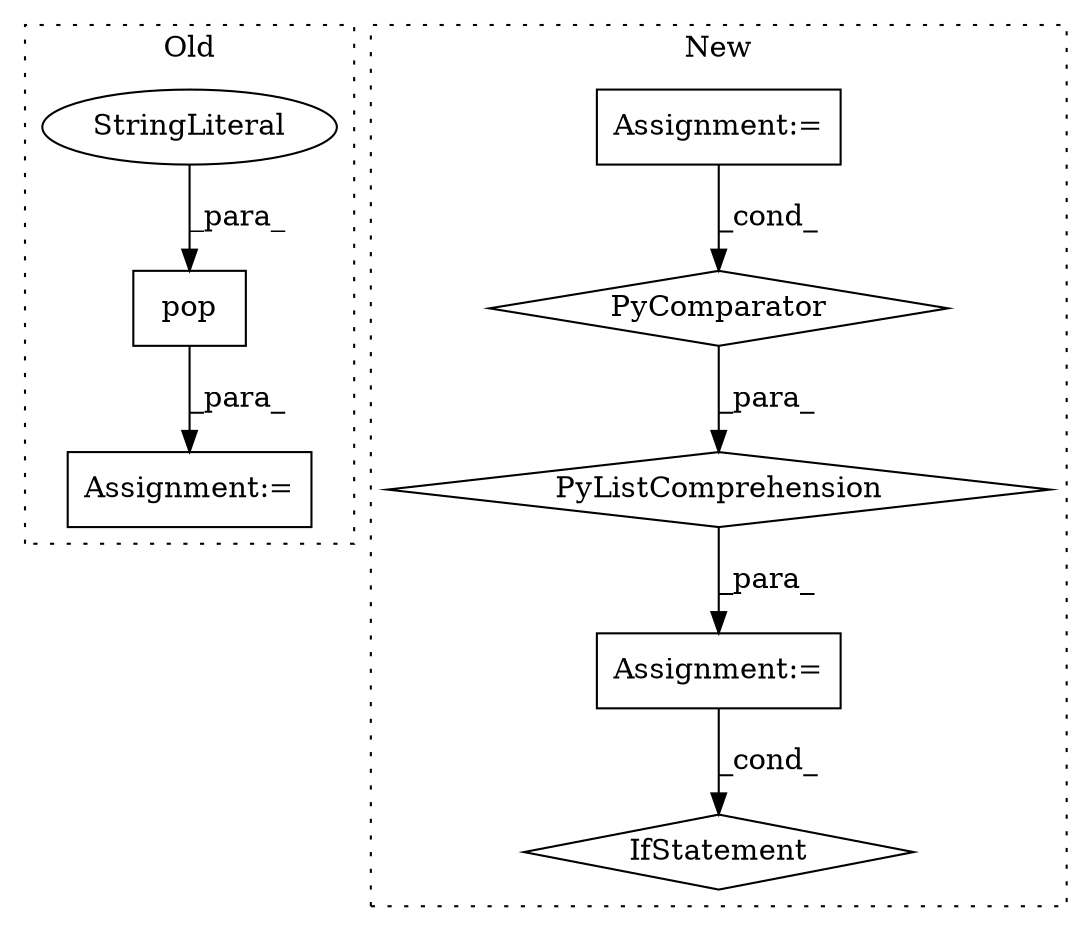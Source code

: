 digraph G {
subgraph cluster0 {
1 [label="pop" a="32" s="4978,4997" l="4,1" shape="box"];
6 [label="Assignment:=" a="7" s="4970" l="1" shape="box"];
7 [label="StringLiteral" a="45" s="4982" l="15" shape="ellipse"];
label = "Old";
style="dotted";
}
subgraph cluster1 {
2 [label="PyComparator" a="113" s="5492" l="24" shape="diamond"];
3 [label="Assignment:=" a="7" s="5492" l="24" shape="box"];
4 [label="PyListComprehension" a="109" s="5427" l="97" shape="diamond"];
5 [label="Assignment:=" a="7" s="5407" l="1" shape="box"];
8 [label="IfStatement" a="25" s="6422,6439" l="4,2" shape="diamond"];
label = "New";
style="dotted";
}
1 -> 6 [label="_para_"];
2 -> 4 [label="_para_"];
3 -> 2 [label="_cond_"];
4 -> 5 [label="_para_"];
5 -> 8 [label="_cond_"];
7 -> 1 [label="_para_"];
}
